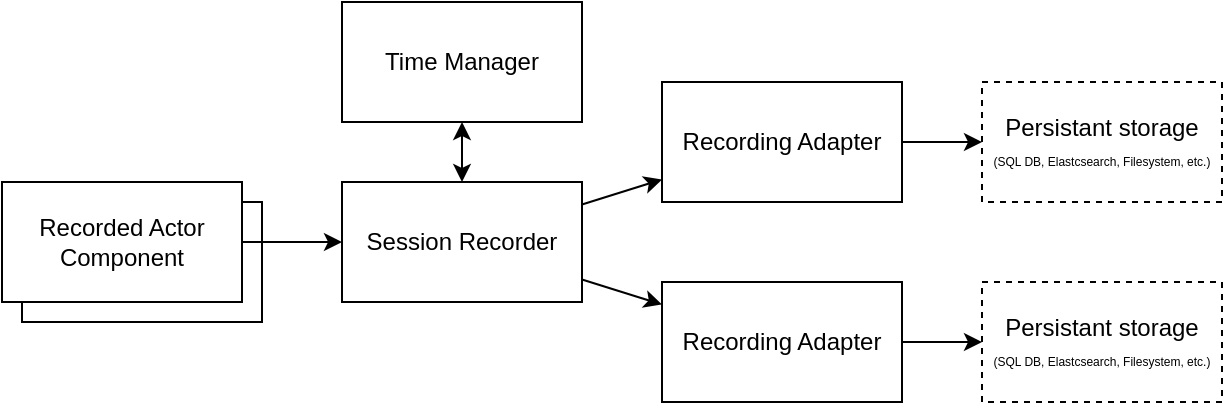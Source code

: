 <mxfile version="12.6.5" type="device"><diagram id="6xYaA0avl5QV1f3Y3zZw" name="Page-1"><mxGraphModel dx="813" dy="470" grid="1" gridSize="10" guides="1" tooltips="1" connect="1" arrows="1" fold="1" page="1" pageScale="1" pageWidth="827" pageHeight="1169" math="0" shadow="0"><root><mxCell id="0"/><mxCell id="1" parent="0"/><mxCell id="mJcVuw9zI0HMGg_-oWVD-15" value="RecordedActor" style="rounded=0;whiteSpace=wrap;html=1;" parent="1" vertex="1"><mxGeometry x="120" y="280" width="120" height="60" as="geometry"/></mxCell><mxCell id="mJcVuw9zI0HMGg_-oWVD-6" value="Session Recorder" style="rounded=0;whiteSpace=wrap;html=1;" parent="1" vertex="1"><mxGeometry x="280" y="270" width="120" height="60" as="geometry"/></mxCell><mxCell id="mJcVuw9zI0HMGg_-oWVD-7" value="Recording Adapter" style="rounded=0;whiteSpace=wrap;html=1;" parent="1" vertex="1"><mxGeometry x="440" y="220" width="120" height="60" as="geometry"/></mxCell><mxCell id="mJcVuw9zI0HMGg_-oWVD-8" value="" style="endArrow=classic;html=1;" parent="1" source="mJcVuw9zI0HMGg_-oWVD-7" target="mJcVuw9zI0HMGg_-oWVD-9" edge="1"><mxGeometry width="50" height="50" relative="1" as="geometry"><mxPoint x="680" y="280" as="sourcePoint"/><mxPoint x="680" y="250" as="targetPoint"/></mxGeometry></mxCell><mxCell id="mJcVuw9zI0HMGg_-oWVD-9" value="Persistant storage&lt;br&gt;&lt;font style=&quot;font-size: 6px&quot;&gt;(SQL DB, Elastcsearch, Filesystem, etc.)&lt;/font&gt;" style="rounded=0;whiteSpace=wrap;html=1;dashed=1;" parent="1" vertex="1"><mxGeometry x="600" y="220" width="120" height="60" as="geometry"/></mxCell><mxCell id="mJcVuw9zI0HMGg_-oWVD-10" value="" style="endArrow=classic;html=1;" parent="1" source="mJcVuw9zI0HMGg_-oWVD-6" target="mJcVuw9zI0HMGg_-oWVD-7" edge="1"><mxGeometry width="50" height="50" relative="1" as="geometry"><mxPoint x="320" y="340" as="sourcePoint"/><mxPoint x="370" y="290" as="targetPoint"/></mxGeometry></mxCell><mxCell id="mJcVuw9zI0HMGg_-oWVD-11" value="Recorded Actor Component" style="rounded=0;whiteSpace=wrap;html=1;fontSize=12;" parent="1" vertex="1"><mxGeometry x="110" y="270" width="120" height="60" as="geometry"/></mxCell><mxCell id="mJcVuw9zI0HMGg_-oWVD-12" value="" style="endArrow=classic;html=1;" parent="1" source="mJcVuw9zI0HMGg_-oWVD-11" target="mJcVuw9zI0HMGg_-oWVD-6" edge="1"><mxGeometry width="50" height="50" relative="1" as="geometry"><mxPoint x="70" y="390" as="sourcePoint"/><mxPoint x="120" y="340" as="targetPoint"/></mxGeometry></mxCell><mxCell id="mJcVuw9zI0HMGg_-oWVD-13" value="Time Manager" style="rounded=0;whiteSpace=wrap;html=1;" parent="1" vertex="1"><mxGeometry x="280" y="180" width="120" height="60" as="geometry"/></mxCell><mxCell id="mJcVuw9zI0HMGg_-oWVD-14" value="" style="endArrow=classic;startArrow=classic;html=1;" parent="1" source="mJcVuw9zI0HMGg_-oWVD-6" target="mJcVuw9zI0HMGg_-oWVD-13" edge="1"><mxGeometry width="50" height="50" relative="1" as="geometry"><mxPoint x="160" y="410" as="sourcePoint"/><mxPoint x="320" y="170" as="targetPoint"/></mxGeometry></mxCell><mxCell id="mJcVuw9zI0HMGg_-oWVD-16" value="Recording Adapter" style="rounded=0;whiteSpace=wrap;html=1;" parent="1" vertex="1"><mxGeometry x="440" y="320" width="120" height="60" as="geometry"/></mxCell><mxCell id="mJcVuw9zI0HMGg_-oWVD-17" value="" style="endArrow=classic;html=1;" parent="1" source="mJcVuw9zI0HMGg_-oWVD-16" target="mJcVuw9zI0HMGg_-oWVD-18" edge="1"><mxGeometry width="50" height="50" relative="1" as="geometry"><mxPoint x="680" y="380" as="sourcePoint"/><mxPoint x="680" y="350" as="targetPoint"/></mxGeometry></mxCell><mxCell id="mJcVuw9zI0HMGg_-oWVD-18" value="Persistant storage&lt;br&gt;&lt;font style=&quot;font-size: 6px&quot;&gt;(SQL DB, Elastcsearch, Filesystem, etc.)&lt;/font&gt;" style="rounded=0;whiteSpace=wrap;html=1;dashed=1;" parent="1" vertex="1"><mxGeometry x="600" y="320" width="120" height="60" as="geometry"/></mxCell><mxCell id="mJcVuw9zI0HMGg_-oWVD-19" value="" style="endArrow=classic;html=1;" parent="1" source="mJcVuw9zI0HMGg_-oWVD-6" target="mJcVuw9zI0HMGg_-oWVD-16" edge="1"><mxGeometry width="50" height="50" relative="1" as="geometry"><mxPoint x="410" y="295.0" as="sourcePoint"/><mxPoint x="490" y="275.0" as="targetPoint"/></mxGeometry></mxCell></root></mxGraphModel></diagram></mxfile>